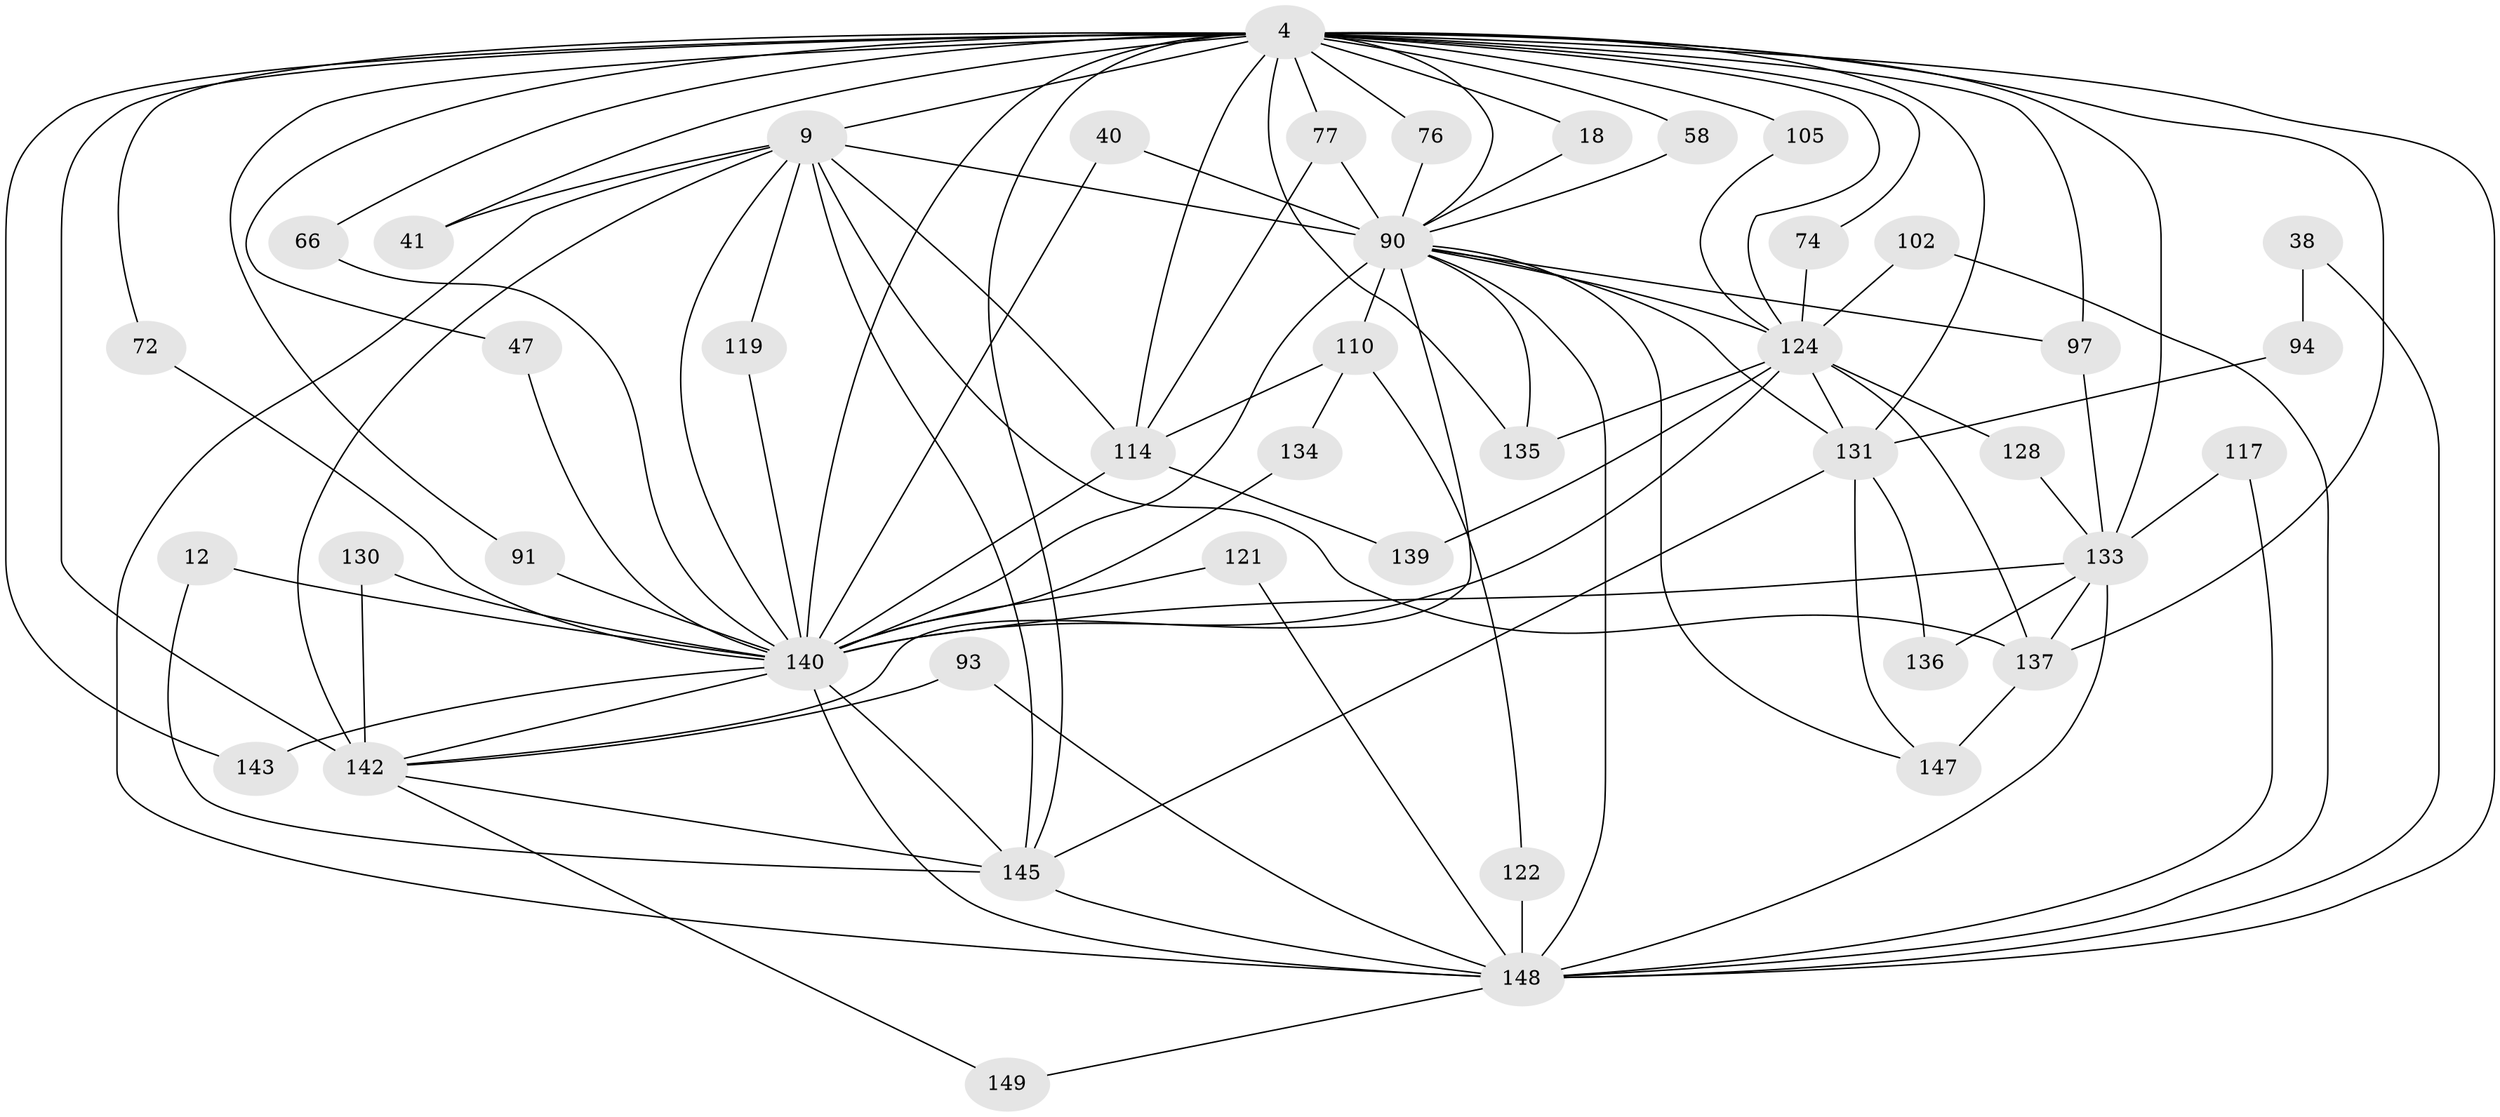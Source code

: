 // original degree distribution, {20: 0.020134228187919462, 27: 0.013422818791946308, 30: 0.006711409395973154, 34: 0.006711409395973154, 17: 0.013422818791946308, 14: 0.006711409395973154, 3: 0.2348993288590604, 4: 0.09395973154362416, 12: 0.006711409395973154, 9: 0.006711409395973154, 7: 0.006711409395973154, 2: 0.47651006711409394, 6: 0.040268456375838924, 5: 0.06040268456375839, 8: 0.006711409395973154}
// Generated by graph-tools (version 1.1) at 2025/48/03/04/25 21:48:52]
// undirected, 44 vertices, 103 edges
graph export_dot {
graph [start="1"]
  node [color=gray90,style=filled];
  4 [super="+3"];
  9 [super="+8"];
  12;
  18;
  38;
  40;
  41;
  47;
  58;
  66;
  72;
  74;
  76;
  77 [super="+36+52"];
  90 [super="+45+61+5"];
  91;
  93;
  94;
  97 [super="+11"];
  102;
  105;
  110 [super="+83"];
  114 [super="+63+53+104+67"];
  117;
  119;
  121 [super="+51"];
  122;
  124 [super="+59+108+100+70"];
  128;
  130;
  131 [super="+107"];
  133 [super="+75+87+123"];
  134;
  135 [super="+120"];
  136;
  137 [super="+125+112+106"];
  139;
  140 [super="+101+15+85+113"];
  142 [super="+109+132"];
  143 [super="+55"];
  145 [super="+88+98+141+138"];
  147 [super="+144+146"];
  148 [super="+16+37+118"];
  149;
  4 -- 9 [weight=4];
  4 -- 47;
  4 -- 58;
  4 -- 66;
  4 -- 72;
  4 -- 76;
  4 -- 91;
  4 -- 77;
  4 -- 74;
  4 -- 18;
  4 -- 41;
  4 -- 105;
  4 -- 90 [weight=5];
  4 -- 124;
  4 -- 133 [weight=5];
  4 -- 137;
  4 -- 140 [weight=6];
  4 -- 143 [weight=2];
  4 -- 114;
  4 -- 131 [weight=6];
  4 -- 145 [weight=3];
  4 -- 142 [weight=7];
  4 -- 135 [weight=2];
  4 -- 148 [weight=4];
  4 -- 97 [weight=2];
  9 -- 41;
  9 -- 137 [weight=4];
  9 -- 148 [weight=5];
  9 -- 119;
  9 -- 90 [weight=4];
  9 -- 140 [weight=5];
  9 -- 114;
  9 -- 142 [weight=2];
  9 -- 145 [weight=5];
  12 -- 140 [weight=3];
  12 -- 145;
  18 -- 90;
  38 -- 94;
  38 -- 148 [weight=2];
  40 -- 90;
  40 -- 140;
  47 -- 140;
  58 -- 90;
  66 -- 140;
  72 -- 140;
  74 -- 124;
  76 -- 90;
  77 -- 90 [weight=3];
  77 -- 114;
  90 -- 110 [weight=5];
  90 -- 140 [weight=8];
  90 -- 97;
  90 -- 124;
  90 -- 131;
  90 -- 148 [weight=7];
  90 -- 142;
  90 -- 135;
  90 -- 147;
  91 -- 140;
  93 -- 142;
  93 -- 148;
  94 -- 131;
  97 -- 133;
  102 -- 124;
  102 -- 148;
  105 -- 124;
  110 -- 134;
  110 -- 122;
  110 -- 114;
  114 -- 139;
  114 -- 140 [weight=4];
  117 -- 133;
  117 -- 148;
  119 -- 140;
  121 -- 140 [weight=2];
  121 -- 148;
  122 -- 148;
  124 -- 128;
  124 -- 131 [weight=5];
  124 -- 139;
  124 -- 140 [weight=6];
  124 -- 135;
  124 -- 137;
  128 -- 133;
  130 -- 140;
  130 -- 142;
  131 -- 136;
  131 -- 145 [weight=2];
  131 -- 147;
  133 -- 136;
  133 -- 137;
  133 -- 140 [weight=4];
  133 -- 148;
  134 -- 140;
  137 -- 147 [weight=2];
  140 -- 143 [weight=2];
  140 -- 145 [weight=9];
  140 -- 142;
  140 -- 148 [weight=5];
  142 -- 145 [weight=2];
  142 -- 149;
  145 -- 148 [weight=3];
  148 -- 149;
}
